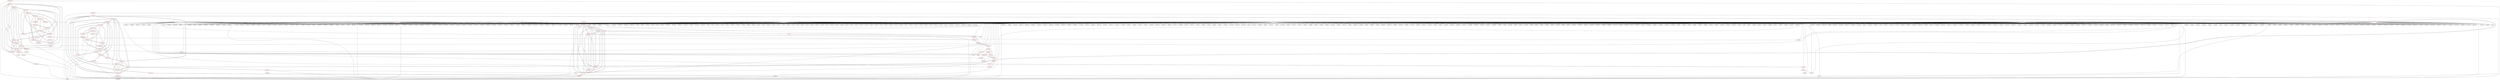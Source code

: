 graph {
	570 [label="(570) R37_T1" color=red]
	488 [label="(488) U41"]
	12 [label="(12) U1"]
	575 [label="(575) T19_T1"]
	571 [label="(571) R38_T1" color=red]
	12 [label="(12) U1"]
	10 [label="(10) U2"]
	576 [label="(576) T20_T1"]
	572 [label="(572) R39_T1" color=red]
	246 [label="(246) J5"]
	12 [label="(12) U1"]
	577 [label="(577) T21_T1"]
	573 [label="(573) R40_T1" color=red]
	586 [label="(586) R51_P1"]
	595 [label="(595) R50_P1"]
	574 [label="(574) T18_T1"]
	577 [label="(577) T21_T1"]
	576 [label="(576) T20_T1"]
	575 [label="(575) T19_T1"]
	574 [label="(574) T18_T1" color=red]
	569 [label="(569) R36_T1"]
	586 [label="(586) R51_P1"]
	595 [label="(595) R50_P1"]
	577 [label="(577) T21_T1"]
	576 [label="(576) T20_T1"]
	575 [label="(575) T19_T1"]
	573 [label="(573) R40_T1"]
	575 [label="(575) T19_T1" color=red]
	570 [label="(570) R37_T1"]
	586 [label="(586) R51_P1"]
	595 [label="(595) R50_P1"]
	574 [label="(574) T18_T1"]
	577 [label="(577) T21_T1"]
	576 [label="(576) T20_T1"]
	573 [label="(573) R40_T1"]
	576 [label="(576) T20_T1" color=red]
	571 [label="(571) R38_T1"]
	586 [label="(586) R51_P1"]
	595 [label="(595) R50_P1"]
	574 [label="(574) T18_T1"]
	577 [label="(577) T21_T1"]
	575 [label="(575) T19_T1"]
	573 [label="(573) R40_T1"]
	577 [label="(577) T21_T1" color=red]
	572 [label="(572) R39_T1"]
	586 [label="(586) R51_P1"]
	595 [label="(595) R50_P1"]
	574 [label="(574) T18_T1"]
	576 [label="(576) T20_T1"]
	575 [label="(575) T19_T1"]
	573 [label="(573) R40_T1"]
	578 [label="(578) T23_P1" color=red]
	588 [label="(588) R48_P1"]
	591 [label="(591) R43_P1"]
	579 [label="(579) T24_P1"]
	584 [label="(584) R44_P1"]
	579 [label="(579) T24_P1" color=red]
	585 [label="(585) R46_P1"]
	578 [label="(578) T23_P1"]
	580 [label="(580) T27_P1" color=red]
	586 [label="(586) R51_P1"]
	581 [label="(581) T28_P1"]
	589 [label="(589) R53_P1"]
	592 [label="(592) R49_P1"]
	581 [label="(581) T28_P1" color=red]
	587 [label="(587) R52_P1"]
	580 [label="(580) T27_P1"]
	582 [label="(582) T25_P1" color=red]
	583 [label="(583) T29_P1"]
	588 [label="(588) R48_P1"]
	590 [label="(590) R45_P1"]
	214 [label="(214) C274"]
	583 [label="(583) T29_P1" color=red]
	582 [label="(582) T25_P1"]
	589 [label="(589) R53_P1"]
	584 [label="(584) R44_P1" color=red]
	197 [label="(197) J2"]
	198 [label="(198) J3"]
	578 [label="(578) T23_P1"]
	585 [label="(585) R46_P1" color=red]
	593 [label="(593) T26_P1"]
	594 [label="(594) R47_P1"]
	579 [label="(579) T24_P1"]
	586 [label="(586) R51_P1" color=red]
	580 [label="(580) T27_P1"]
	595 [label="(595) R50_P1"]
	574 [label="(574) T18_T1"]
	577 [label="(577) T21_T1"]
	576 [label="(576) T20_T1"]
	575 [label="(575) T19_T1"]
	573 [label="(573) R40_T1"]
	587 [label="(587) R52_P1" color=red]
	286 [label="(286) J10"]
	281 [label="(281) U21"]
	581 [label="(581) T28_P1"]
	588 [label="(588) R48_P1" color=red]
	582 [label="(582) T25_P1"]
	578 [label="(578) T23_P1"]
	591 [label="(591) R43_P1"]
	589 [label="(589) R53_P1" color=red]
	583 [label="(583) T29_P1"]
	580 [label="(580) T27_P1"]
	592 [label="(592) R49_P1"]
	590 [label="(590) R45_P1" color=red]
	582 [label="(582) T25_P1"]
	214 [label="(214) C274"]
	591 [label="(591) R43_P1" color=red]
	588 [label="(588) R48_P1"]
	578 [label="(578) T23_P1"]
	592 [label="(592) R49_P1" color=red]
	580 [label="(580) T27_P1"]
	589 [label="(589) R53_P1"]
	593 [label="(593) T26_P1" color=red]
	595 [label="(595) R50_P1"]
	585 [label="(585) R46_P1"]
	594 [label="(594) R47_P1"]
	594 [label="(594) R47_P1" color=red]
	593 [label="(593) T26_P1"]
	585 [label="(585) R46_P1"]
	595 [label="(595) R50_P1" color=red]
	593 [label="(593) T26_P1"]
	586 [label="(586) R51_P1"]
	574 [label="(574) T18_T1"]
	577 [label="(577) T21_T1"]
	576 [label="(576) T20_T1"]
	575 [label="(575) T19_T1"]
	573 [label="(573) R40_T1"]
	596 [label="(596) R36_T1_2" color=red]
	246 [label="(246) J5"]
	12 [label="(12) U1"]
	601 [label="(601) T18_T1_2"]
	597 [label="(597) R37_T1_2" color=red]
	241 [label="(241) U17"]
	247 [label="(247) X1"]
	602 [label="(602) T19_T1_2"]
	598 [label="(598) R38_T1_2" color=red]
	514 [label="(514) R132"]
	12 [label="(12) U1"]
	603 [label="(603) T20_T1_2"]
	599 [label="(599) R39_T1_2" color=red]
	219 [label="(219) J4"]
	12 [label="(12) U1"]
	225 [label="(225) R70"]
	604 [label="(604) T21_T1_2"]
	600 [label="(600) R40_T1_2" color=red]
	613 [label="(613) R51_P1_2"]
	622 [label="(622) R50_P1_2"]
	601 [label="(601) T18_T1_2"]
	604 [label="(604) T21_T1_2"]
	603 [label="(603) T20_T1_2"]
	602 [label="(602) T19_T1_2"]
	601 [label="(601) T18_T1_2" color=red]
	603 [label="(603) T20_T1_2"]
	602 [label="(602) T19_T1_2"]
	604 [label="(604) T21_T1_2"]
	596 [label="(596) R36_T1_2"]
	613 [label="(613) R51_P1_2"]
	622 [label="(622) R50_P1_2"]
	600 [label="(600) R40_T1_2"]
	602 [label="(602) T19_T1_2" color=red]
	603 [label="(603) T20_T1_2"]
	601 [label="(601) T18_T1_2"]
	604 [label="(604) T21_T1_2"]
	597 [label="(597) R37_T1_2"]
	613 [label="(613) R51_P1_2"]
	622 [label="(622) R50_P1_2"]
	600 [label="(600) R40_T1_2"]
	603 [label="(603) T20_T1_2" color=red]
	602 [label="(602) T19_T1_2"]
	601 [label="(601) T18_T1_2"]
	604 [label="(604) T21_T1_2"]
	598 [label="(598) R38_T1_2"]
	613 [label="(613) R51_P1_2"]
	622 [label="(622) R50_P1_2"]
	600 [label="(600) R40_T1_2"]
	604 [label="(604) T21_T1_2" color=red]
	603 [label="(603) T20_T1_2"]
	602 [label="(602) T19_T1_2"]
	601 [label="(601) T18_T1_2"]
	599 [label="(599) R39_T1_2"]
	613 [label="(613) R51_P1_2"]
	622 [label="(622) R50_P1_2"]
	600 [label="(600) R40_T1_2"]
	605 [label="(605) T23_P1_2" color=red]
	615 [label="(615) R48_P1_2"]
	618 [label="(618) R43_P1_2"]
	606 [label="(606) T24_P1_2"]
	611 [label="(611) R44_P1_2"]
	606 [label="(606) T24_P1_2" color=red]
	620 [label="(620) T26_P1_2"]
	610 [label="(610) T29_P1_2"]
	608 [label="(608) T28_P1_2"]
	612 [label="(612) R46_P1_2"]
	605 [label="(605) T23_P1_2"]
	607 [label="(607) T27_P1_2" color=red]
	613 [label="(613) R51_P1_2"]
	608 [label="(608) T28_P1_2"]
	616 [label="(616) R53_P1_2"]
	619 [label="(619) R49_P1_2"]
	608 [label="(608) T28_P1_2" color=red]
	620 [label="(620) T26_P1_2"]
	606 [label="(606) T24_P1_2"]
	610 [label="(610) T29_P1_2"]
	614 [label="(614) R52_P1_2"]
	607 [label="(607) T27_P1_2"]
	609 [label="(609) T25_P1_2" color=red]
	610 [label="(610) T29_P1_2"]
	615 [label="(615) R48_P1_2"]
	617 [label="(617) R45_P1_2"]
	246 [label="(246) J5"]
	610 [label="(610) T29_P1_2" color=red]
	620 [label="(620) T26_P1_2"]
	606 [label="(606) T24_P1_2"]
	608 [label="(608) T28_P1_2"]
	609 [label="(609) T25_P1_2"]
	616 [label="(616) R53_P1_2"]
	611 [label="(611) R44_P1_2" color=red]
	12 [label="(12) U1"]
	605 [label="(605) T23_P1_2"]
	612 [label="(612) R46_P1_2" color=red]
	620 [label="(620) T26_P1_2"]
	621 [label="(621) R47_P1_2"]
	606 [label="(606) T24_P1_2"]
	613 [label="(613) R51_P1_2" color=red]
	607 [label="(607) T27_P1_2"]
	622 [label="(622) R50_P1_2"]
	601 [label="(601) T18_T1_2"]
	604 [label="(604) T21_T1_2"]
	603 [label="(603) T20_T1_2"]
	602 [label="(602) T19_T1_2"]
	600 [label="(600) R40_T1_2"]
	614 [label="(614) R52_P1_2" color=red]
	12 [label="(12) U1"]
	246 [label="(246) J5"]
	608 [label="(608) T28_P1_2"]
	615 [label="(615) R48_P1_2" color=red]
	609 [label="(609) T25_P1_2"]
	605 [label="(605) T23_P1_2"]
	618 [label="(618) R43_P1_2"]
	616 [label="(616) R53_P1_2" color=red]
	610 [label="(610) T29_P1_2"]
	607 [label="(607) T27_P1_2"]
	619 [label="(619) R49_P1_2"]
	617 [label="(617) R45_P1_2" color=red]
	621 [label="(621) R47_P1_2"]
	618 [label="(618) R43_P1_2"]
	619 [label="(619) R49_P1_2"]
	609 [label="(609) T25_P1_2"]
	246 [label="(246) J5"]
	618 [label="(618) R43_P1_2" color=red]
	615 [label="(615) R48_P1_2"]
	605 [label="(605) T23_P1_2"]
	621 [label="(621) R47_P1_2"]
	617 [label="(617) R45_P1_2"]
	619 [label="(619) R49_P1_2"]
	619 [label="(619) R49_P1_2" color=red]
	621 [label="(621) R47_P1_2"]
	617 [label="(617) R45_P1_2"]
	618 [label="(618) R43_P1_2"]
	607 [label="(607) T27_P1_2"]
	616 [label="(616) R53_P1_2"]
	620 [label="(620) T26_P1_2" color=red]
	622 [label="(622) R50_P1_2"]
	606 [label="(606) T24_P1_2"]
	610 [label="(610) T29_P1_2"]
	608 [label="(608) T28_P1_2"]
	612 [label="(612) R46_P1_2"]
	621 [label="(621) R47_P1_2"]
	621 [label="(621) R47_P1_2" color=red]
	617 [label="(617) R45_P1_2"]
	618 [label="(618) R43_P1_2"]
	619 [label="(619) R49_P1_2"]
	620 [label="(620) T26_P1_2"]
	612 [label="(612) R46_P1_2"]
	622 [label="(622) R50_P1_2" color=red]
	620 [label="(620) T26_P1_2"]
	613 [label="(613) R51_P1_2"]
	601 [label="(601) T18_T1_2"]
	604 [label="(604) T21_T1_2"]
	603 [label="(603) T20_T1_2"]
	602 [label="(602) T19_T1_2"]
	600 [label="(600) R40_T1_2"]
	623 [label="(623) R36_T1_3" color=red]
	12 [label="(12) U1"]
	246 [label="(246) J5"]
	628 [label="(628) T18_T1_3"]
	624 [label="(624) R37_T1_3" color=red]
	265 [label="(265) R79"]
	12 [label="(12) U1"]
	272 [label="(272) D2"]
	629 [label="(629) T19_T1_3"]
	625 [label="(625) R38_T1_3" color=red]
	246 [label="(246) J5"]
	12 [label="(12) U1"]
	630 [label="(630) T20_T1_3"]
	626 [label="(626) R39_T1_3" color=red]
	511 [label="(511) R137"]
	510 [label="(510) U42"]
	631 [label="(631) T21_T1_3"]
	627 [label="(627) R40_T1_3" color=red]
	640 [label="(640) R51_P1_3"]
	649 [label="(649) R50_P1_3"]
	628 [label="(628) T18_T1_3"]
	631 [label="(631) T21_T1_3"]
	630 [label="(630) T20_T1_3"]
	629 [label="(629) T19_T1_3"]
	628 [label="(628) T18_T1_3" color=red]
	630 [label="(630) T20_T1_3"]
	629 [label="(629) T19_T1_3"]
	631 [label="(631) T21_T1_3"]
	623 [label="(623) R36_T1_3"]
	640 [label="(640) R51_P1_3"]
	649 [label="(649) R50_P1_3"]
	627 [label="(627) R40_T1_3"]
	629 [label="(629) T19_T1_3" color=red]
	630 [label="(630) T20_T1_3"]
	628 [label="(628) T18_T1_3"]
	631 [label="(631) T21_T1_3"]
	624 [label="(624) R37_T1_3"]
	640 [label="(640) R51_P1_3"]
	649 [label="(649) R50_P1_3"]
	627 [label="(627) R40_T1_3"]
	630 [label="(630) T20_T1_3" color=red]
	629 [label="(629) T19_T1_3"]
	628 [label="(628) T18_T1_3"]
	631 [label="(631) T21_T1_3"]
	625 [label="(625) R38_T1_3"]
	640 [label="(640) R51_P1_3"]
	649 [label="(649) R50_P1_3"]
	627 [label="(627) R40_T1_3"]
	631 [label="(631) T21_T1_3" color=red]
	630 [label="(630) T20_T1_3"]
	629 [label="(629) T19_T1_3"]
	628 [label="(628) T18_T1_3"]
	626 [label="(626) R39_T1_3"]
	640 [label="(640) R51_P1_3"]
	649 [label="(649) R50_P1_3"]
	627 [label="(627) R40_T1_3"]
	632 [label="(632) T23_P1_3" color=red]
	642 [label="(642) R48_P1_3"]
	645 [label="(645) R43_P1_3"]
	633 [label="(633) T24_P1_3"]
	638 [label="(638) R44_P1_3"]
	633 [label="(633) T24_P1_3" color=red]
	647 [label="(647) T26_P1_3"]
	637 [label="(637) T29_P1_3"]
	635 [label="(635) T28_P1_3"]
	639 [label="(639) R46_P1_3"]
	632 [label="(632) T23_P1_3"]
	634 [label="(634) T27_P1_3" color=red]
	640 [label="(640) R51_P1_3"]
	635 [label="(635) T28_P1_3"]
	643 [label="(643) R53_P1_3"]
	646 [label="(646) R49_P1_3"]
	635 [label="(635) T28_P1_3" color=red]
	647 [label="(647) T26_P1_3"]
	633 [label="(633) T24_P1_3"]
	637 [label="(637) T29_P1_3"]
	641 [label="(641) R52_P1_3"]
	634 [label="(634) T27_P1_3"]
	636 [label="(636) T25_P1_3" color=red]
	637 [label="(637) T29_P1_3"]
	642 [label="(642) R48_P1_3"]
	644 [label="(644) R45_P1_3"]
	348 [label="(348) R130"]
	637 [label="(637) T29_P1_3" color=red]
	647 [label="(647) T26_P1_3"]
	633 [label="(633) T24_P1_3"]
	635 [label="(635) T28_P1_3"]
	636 [label="(636) T25_P1_3"]
	643 [label="(643) R53_P1_3"]
	638 [label="(638) R44_P1_3" color=red]
	344 [label="(344) U37"]
	12 [label="(12) U1"]
	632 [label="(632) T23_P1_3"]
	639 [label="(639) R46_P1_3" color=red]
	647 [label="(647) T26_P1_3"]
	648 [label="(648) R47_P1_3"]
	633 [label="(633) T24_P1_3"]
	640 [label="(640) R51_P1_3" color=red]
	634 [label="(634) T27_P1_3"]
	649 [label="(649) R50_P1_3"]
	628 [label="(628) T18_T1_3"]
	631 [label="(631) T21_T1_3"]
	630 [label="(630) T20_T1_3"]
	629 [label="(629) T19_T1_3"]
	627 [label="(627) R40_T1_3"]
	641 [label="(641) R52_P1_3" color=red]
	519 [label="(519) U47"]
	525 [label="(525) R143"]
	635 [label="(635) T28_P1_3"]
	642 [label="(642) R48_P1_3" color=red]
	636 [label="(636) T25_P1_3"]
	632 [label="(632) T23_P1_3"]
	645 [label="(645) R43_P1_3"]
	643 [label="(643) R53_P1_3" color=red]
	637 [label="(637) T29_P1_3"]
	634 [label="(634) T27_P1_3"]
	646 [label="(646) R49_P1_3"]
	644 [label="(644) R45_P1_3" color=red]
	648 [label="(648) R47_P1_3"]
	645 [label="(645) R43_P1_3"]
	646 [label="(646) R49_P1_3"]
	636 [label="(636) T25_P1_3"]
	348 [label="(348) R130"]
	645 [label="(645) R43_P1_3" color=red]
	642 [label="(642) R48_P1_3"]
	632 [label="(632) T23_P1_3"]
	648 [label="(648) R47_P1_3"]
	644 [label="(644) R45_P1_3"]
	646 [label="(646) R49_P1_3"]
	646 [label="(646) R49_P1_3" color=red]
	648 [label="(648) R47_P1_3"]
	644 [label="(644) R45_P1_3"]
	645 [label="(645) R43_P1_3"]
	634 [label="(634) T27_P1_3"]
	643 [label="(643) R53_P1_3"]
	647 [label="(647) T26_P1_3" color=red]
	649 [label="(649) R50_P1_3"]
	633 [label="(633) T24_P1_3"]
	637 [label="(637) T29_P1_3"]
	635 [label="(635) T28_P1_3"]
	639 [label="(639) R46_P1_3"]
	648 [label="(648) R47_P1_3"]
	648 [label="(648) R47_P1_3" color=red]
	644 [label="(644) R45_P1_3"]
	645 [label="(645) R43_P1_3"]
	646 [label="(646) R49_P1_3"]
	647 [label="(647) T26_P1_3"]
	639 [label="(639) R46_P1_3"]
	649 [label="(649) R50_P1_3" color=red]
	647 [label="(647) T26_P1_3"]
	640 [label="(640) R51_P1_3"]
	628 [label="(628) T18_T1_3"]
	631 [label="(631) T21_T1_3"]
	630 [label="(630) T20_T1_3"]
	629 [label="(629) T19_T1_3"]
	627 [label="(627) R40_T1_3"]
	650 [label="(650) +1.5V" color=red]
	432 [label="(432) C213"]
	433 [label="(433) C215"]
	435 [label="(435) C219"]
	434 [label="(434) C217"]
	410 [label="(410) C232"]
	409 [label="(409) C230"]
	453 [label="(453) C194"]
	452 [label="(452) C190"]
	12 [label="(12) U1"]
	389 [label="(389) C208"]
	44 [label="(44) C40"]
	45 [label="(45) C43"]
	46 [label="(46) C46"]
	47 [label="(47) C49"]
	43 [label="(43) C37"]
	48 [label="(48) C29"]
	408 [label="(408) C228"]
	407 [label="(407) C226"]
	406 [label="(406) C224"]
	405 [label="(405) C222"]
	49 [label="(49) C32"]
	412 [label="(412) C220"]
	411 [label="(411) C234"]
	10 [label="(10) U2"]
	64 [label="(64) C8"]
	11 [label="(11) U3"]
	13 [label="(13) R1"]
	111 [label="(111) U4"]
	68 [label="(68) C11"]
	108 [label="(108) U9"]
	195 [label="(195) J19"]
	101 [label="(101) C4"]
	102 [label="(102) C7"]
	103 [label="(103) C31"]
	104 [label="(104) C34"]
	88 [label="(88) C50"]
	89 [label="(89) C53"]
	90 [label="(90) C30"]
	91 [label="(91) C33"]
	92 [label="(92) C36"]
	93 [label="(93) C39"]
	71 [label="(71) C20"]
	72 [label="(72) C23"]
	78 [label="(78) C15"]
	94 [label="(94) C42"]
	74 [label="(74) C3"]
	75 [label="(75) C6"]
	76 [label="(76) C9"]
	77 [label="(77) C12"]
	73 [label="(73) C26"]
	98 [label="(98) C54"]
	174 [label="(174) C81"]
	59 [label="(59) C1"]
	60 [label="(60) C25"]
	95 [label="(95) C45"]
	96 [label="(96) C48"]
	97 [label="(97) C51"]
	164 [label="(164) L6"]
	58 [label="(58) C5"]
	159 [label="(159) R62"]
	79 [label="(79) C18"]
	80 [label="(80) C21"]
	81 [label="(81) C24"]
	82 [label="(82) C27"]
	83 [label="(83) C35"]
	57 [label="(57) C2"]
	53 [label="(53) C13"]
	85 [label="(85) C41"]
	52 [label="(52) C10"]
	84 [label="(84) C38"]
	70 [label="(70) C17"]
	69 [label="(69) C14"]
	54 [label="(54) C16"]
	55 [label="(55) C19"]
	56 [label="(56) C22"]
	87 [label="(87) C47"]
	86 [label="(86) C44"]
	50 [label="(50) C28"]
	51 [label="(51) C52"]
	651 [label="(651) +1.2V" color=red]
	538 [label="(538) C253"]
	173 [label="(173) C80"]
	552 [label="(552) C211"]
	12 [label="(12) U1"]
	484 [label="(484) U45"]
	533 [label="(533) FB12"]
	540 [label="(540) C255"]
	539 [label="(539) C254"]
	532 [label="(532) FB11"]
	343 [label="(343) R115"]
	163 [label="(163) L4"]
	157 [label="(157) R53"]
	467 [label="(467) C246"]
	468 [label="(468) C247"]
	466 [label="(466) C233"]
	471 [label="(471) C264"]
	470 [label="(470) C260"]
	469 [label="(469) C252"]
	464 [label="(464) C227"]
	450 [label="(450) C178"]
	465 [label="(465) C229"]
	652 [label="(652) +5V" color=red]
	240 [label="(240) C117"]
	234 [label="(234) U13"]
	109 [label="(109) U8"]
	110 [label="(110) U10"]
	182 [label="(182) U7"]
	237 [label="(237) C116"]
	108 [label="(108) U9"]
	504 [label="(504) DS11"]
	288 [label="(288) TH2"]
	503 [label="(503) U43"]
	297 [label="(297) TH1"]
	228 [label="(228) U14"]
	197 [label="(197) J2"]
	137 [label="(137) C86"]
	198 [label="(198) J3"]
	194 [label="(194) C77"]
	133 [label="(133) C66"]
	115 [label="(115) R33"]
	187 [label="(187) C93"]
	132 [label="(132) C65"]
	107 [label="(107) U5"]
	549 [label="(549) C241"]
	212 [label="(212) R66"]
	189 [label="(189) C276"]
	196 [label="(196) J1"]
	573 [label="(573) R40_T1"]
	594 [label="(594) R47_P1"]
	590 [label="(590) R45_P1"]
	591 [label="(591) R43_P1"]
	592 [label="(592) R49_P1"]
	653 [label="(653) +3.3V" color=red]
	441 [label="(441) C186"]
	442 [label="(442) C188"]
	192 [label="(192) C68"]
	209 [label="(209) U11"]
	446 [label="(446) C206"]
	239 [label="(239) C114"]
	205 [label="(205) C111"]
	204 [label="(204) C110"]
	203 [label="(203) C109"]
	179 [label="(179) C69"]
	180 [label="(180) R31"]
	162 [label="(162) L5"]
	445 [label="(445) C205"]
	155 [label="(155) R60"]
	176 [label="(176) C83"]
	111 [label="(111) U4"]
	12 [label="(12) U1"]
	246 [label="(246) J5"]
	326 [label="(326) U26"]
	328 [label="(328) U27"]
	531 [label="(531) FB10"]
	382 [label="(382) C158"]
	383 [label="(383) C157"]
	384 [label="(384) C121"]
	385 [label="(385) C120"]
	378 [label="(378) C154"]
	267 [label="(267) DS2"]
	266 [label="(266) R92"]
	379 [label="(379) U32"]
	278 [label="(278) C130"]
	376 [label="(376) C152"]
	270 [label="(270) C129"]
	381 [label="(381) C150"]
	373 [label="(373) U34"]
	374 [label="(374) U33"]
	277 [label="(277) C128"]
	276 [label="(276) C119"]
	273 [label="(273) DS4"]
	524 [label="(524) U48"]
	280 [label="(280) U20"]
	507 [label="(507) C237"]
	515 [label="(515) C261"]
	279 [label="(279) U22"]
	281 [label="(281) U21"]
	264 [label="(264) U18"]
	283 [label="(283) C135"]
	517 [label="(517) R149"]
	287 [label="(287) TH3"]
	262 [label="(262) R80"]
	558 [label="(558) U49"]
	560 [label="(560) C266"]
	563 [label="(563) DS12"]
	292 [label="(292) C133"]
	561 [label="(561) DS13"]
	332 [label="(332) C147"]
	248 [label="(248) J6"]
	241 [label="(241) U17"]
	330 [label="(330) C149"]
	550 [label="(550) C209"]
	554 [label="(554) C212"]
	545 [label="(545) C263"]
	322 [label="(322) DS9"]
	318 [label="(318) DS8"]
	250 [label="(250) Q1"]
	547 [label="(547) C259"]
	310 [label="(310) DS7"]
	314 [label="(314) DS10"]
	519 [label="(519) U47"]
	488 [label="(488) U41"]
	494 [label="(494) U46"]
	485 [label="(485) J17"]
	285 [label="(285) C137"]
	493 [label="(493) J18"]
	350 [label="(350) R119"]
	344 [label="(344) U37"]
	357 [label="(357) J7"]
	353 [label="(353) JP4"]
	352 [label="(352) R121"]
	347 [label="(347) C159"]
	346 [label="(346) R117"]
	351 [label="(351) R120"]
	345 [label="(345) R118"]
	217 [label="(217) U12"]
	363 [label="(363) U35"]
	364 [label="(364) U36"]
	348 [label="(348) R130"]
	654 [label="(654) +1.0V" color=red]
	428 [label="(428) C191"]
	399 [label="(399) C162"]
	400 [label="(400) C166"]
	124 [label="(124) R44"]
	134 [label="(134) C78"]
	12 [label="(12) U1"]
	438 [label="(438) C123"]
	439 [label="(439) C125"]
	413 [label="(413) C181"]
	414 [label="(414) C185"]
	415 [label="(415) C189"]
	420 [label="(420) C201"]
	421 [label="(421) C164"]
	416 [label="(416) C193"]
	401 [label="(401) C170"]
	402 [label="(402) C174"]
	135 [label="(135) C79"]
	430 [label="(430) C198"]
	431 [label="(431) C202"]
	427 [label="(427) C187"]
	114 [label="(114) C76"]
	113 [label="(113) L1"]
	429 [label="(429) C195"]
	129 [label="(129) C74"]
	440 [label="(440) C182"]
	422 [label="(422) C168"]
	423 [label="(423) C172"]
	424 [label="(424) C176"]
	425 [label="(425) C179"]
	426 [label="(426) C183"]
	461 [label="(461) C175"]
	456 [label="(456) C127"]
	394 [label="(394) C167"]
	457 [label="(457) C155"]
	458 [label="(458) C160"]
	393 [label="(393) C163"]
	459 [label="(459) C171"]
	460 [label="(460) C173"]
	396 [label="(396) C165"]
	454 [label="(454) C124"]
	455 [label="(455) C126"]
	397 [label="(397) C161"]
	398 [label="(398) C177"]
	655 [label="(655) +1.8V" color=red]
	392 [label="(392) C203"]
	195 [label="(195) J19"]
	451 [label="(451) C184"]
	449 [label="(449) C169"]
	448 [label="(448) C156"]
	447 [label="(447) C207"]
	463 [label="(463) FB7"]
	391 [label="(391) C199"]
	484 [label="(484) U45"]
	508 [label="(508) C239"]
	544 [label="(544) C262"]
	546 [label="(546) C243"]
	486 [label="(486) R131"]
	524 [label="(524) U48"]
	488 [label="(488) U41"]
	496 [label="(496) R133"]
	510 [label="(510) U42"]
	516 [label="(516) C256"]
	12 [label="(12) U1"]
	509 [label="(509) C240"]
	498 [label="(498) C238"]
	279 [label="(279) U22"]
	499 [label="(499) R139"]
	551 [label="(551) C210"]
	291 [label="(291) C132"]
	494 [label="(494) U46"]
	535 [label="(535) C249"]
	521 [label="(521) RP1"]
	534 [label="(534) C248"]
	518 [label="(518) R140"]
	437 [label="(437) C236"]
	436 [label="(436) C235"]
	153 [label="(153) R51"]
	175 [label="(175) C82"]
	390 [label="(390) C231"]
	108 [label="(108) U9"]
	417 [label="(417) C192"]
	418 [label="(418) C196"]
	419 [label="(419) C200"]
	161 [label="(161) L3"]
	395 [label="(395) C180"]
	656 [label="(656) GND" color=red]
	403 [label="(403) C223"]
	402 [label="(402) C174"]
	401 [label="(401) C170"]
	421 [label="(421) C164"]
	419 [label="(419) C200"]
	420 [label="(420) C201"]
	413 [label="(413) C181"]
	414 [label="(414) C185"]
	418 [label="(418) C196"]
	216 [label="(216) R65"]
	415 [label="(415) C189"]
	416 [label="(416) C193"]
	417 [label="(417) C192"]
	424 [label="(424) C176"]
	422 [label="(422) C168"]
	440 [label="(440) C182"]
	211 [label="(211) C269"]
	441 [label="(441) C186"]
	442 [label="(442) C188"]
	443 [label="(443) C197"]
	444 [label="(444) C204"]
	439 [label="(439) C125"]
	423 [label="(423) C172"]
	438 [label="(438) C123"]
	425 [label="(425) C179"]
	426 [label="(426) C183"]
	427 [label="(427) C187"]
	198 [label="(198) J3"]
	428 [label="(428) C191"]
	429 [label="(429) C195"]
	430 [label="(430) C198"]
	431 [label="(431) C202"]
	410 [label="(410) C232"]
	404 [label="(404) C225"]
	411 [label="(411) C234"]
	406 [label="(406) C224"]
	407 [label="(407) C226"]
	408 [label="(408) C228"]
	409 [label="(409) C230"]
	405 [label="(405) C222"]
	434 [label="(434) C217"]
	435 [label="(435) C219"]
	436 [label="(436) C235"]
	437 [label="(437) C236"]
	209 [label="(209) U11"]
	390 [label="(390) C231"]
	215 [label="(215) C275"]
	214 [label="(214) C274"]
	213 [label="(213) C273"]
	412 [label="(412) C220"]
	454 [label="(454) C124"]
	446 [label="(446) C206"]
	447 [label="(447) C207"]
	448 [label="(448) C156"]
	449 [label="(449) C169"]
	450 [label="(450) C178"]
	451 [label="(451) C184"]
	452 [label="(452) C190"]
	204 [label="(204) C110"]
	453 [label="(453) C194"]
	203 [label="(203) C109"]
	462 [label="(462) C122"]
	455 [label="(455) C126"]
	456 [label="(456) C127"]
	197 [label="(197) J2"]
	472 [label="(472) C288"]
	457 [label="(457) C155"]
	458 [label="(458) C160"]
	459 [label="(459) C171"]
	460 [label="(460) C173"]
	461 [label="(461) C175"]
	205 [label="(205) C111"]
	464 [label="(464) C227"]
	465 [label="(465) C229"]
	466 [label="(466) C233"]
	471 [label="(471) C264"]
	467 [label="(467) C246"]
	468 [label="(468) C247"]
	469 [label="(469) C252"]
	470 [label="(470) C260"]
	399 [label="(399) C162"]
	445 [label="(445) C205"]
	433 [label="(433) C215"]
	400 [label="(400) C166"]
	478 [label="(478) C282"]
	475 [label="(475) C285"]
	476 [label="(476) C284"]
	477 [label="(477) C283"]
	479 [label="(479) C281"]
	480 [label="(480) C280"]
	481 [label="(481) C279"]
	482 [label="(482) C278"]
	483 [label="(483) C277"]
	432 [label="(432) C213"]
	473 [label="(473) C287"]
	474 [label="(474) C286"]
	12 [label="(12) U1"]
	175 [label="(175) C82"]
	109 [label="(109) U8"]
	110 [label="(110) U10"]
	184 [label="(184) R50"]
	176 [label="(176) C83"]
	108 [label="(108) U9"]
	107 [label="(107) U5"]
	111 [label="(111) U4"]
	173 [label="(173) C80"]
	389 [label="(389) C208"]
	169 [label="(169) C98"]
	171 [label="(171) C99"]
	172 [label="(172) C102"]
	210 [label="(210) C270"]
	386 [label="(386) C216"]
	387 [label="(387) C218"]
	388 [label="(388) C221"]
	181 [label="(181) C71"]
	182 [label="(182) U7"]
	165 [label="(165) R58"]
	179 [label="(179) C69"]
	151 [label="(151) C88"]
	152 [label="(152) C101"]
	154 [label="(154) R52"]
	174 [label="(174) C81"]
	156 [label="(156) R61"]
	158 [label="(158) R54"]
	160 [label="(160) R63"]
	149 [label="(149) C87"]
	150 [label="(150) C100"]
	332 [label="(332) C147"]
	313 [label="(313) C138"]
	248 [label="(248) J6"]
	331 [label="(331) C146"]
	321 [label="(321) C139"]
	244 [label="(244) J8"]
	317 [label="(317) C141"]
	308 [label="(308) U28"]
	249 [label="(249) JP3"]
	241 [label="(241) U17"]
	329 [label="(329) C148"]
	245 [label="(245) FB4"]
	330 [label="(330) C149"]
	326 [label="(326) U26"]
	325 [label="(325) C140"]
	328 [label="(328) U27"]
	246 [label="(246) J5"]
	247 [label="(247) X1"]
	306 [label="(306) U30"]
	307 [label="(307) U31"]
	302 [label="(302) U29"]
	303 [label="(303) U23"]
	291 [label="(291) C132"]
	292 [label="(292) C133"]
	295 [label="(295) R98"]
	281 [label="(281) U21"]
	294 [label="(294) Q2"]
	286 [label="(286) J10"]
	259 [label="(259) DS6"]
	258 [label="(258) DS5"]
	285 [label="(285) C137"]
	282 [label="(282) C134"]
	264 [label="(264) U18"]
	283 [label="(283) C135"]
	279 [label="(279) U22"]
	280 [label="(280) U20"]
	256 [label="(256) R88"]
	255 [label="(255) C131"]
	290 [label="(290) D5"]
	284 [label="(284) C136"]
	263 [label="(263) SW1"]
	289 [label="(289) D4"]
	366 [label="(366) FB5"]
	235 [label="(235) R75"]
	360 [label="(360) R125"]
	237 [label="(237) C116"]
	238 [label="(238) C118"]
	239 [label="(239) C114"]
	240 [label="(240) C117"]
	234 [label="(234) U13"]
	219 [label="(219) J4"]
	362 [label="(362) FB6"]
	363 [label="(363) U35"]
	364 [label="(364) U36"]
	217 [label="(217) U12"]
	236 [label="(236) C115"]
	218 [label="(218) BT1"]
	379 [label="(379) U32"]
	278 [label="(278) C130"]
	277 [label="(277) C128"]
	276 [label="(276) C119"]
	383 [label="(383) C157"]
	270 [label="(270) C129"]
	381 [label="(381) C150"]
	382 [label="(382) C158"]
	384 [label="(384) C121"]
	385 [label="(385) C120"]
	377 [label="(377) C153"]
	378 [label="(378) C154"]
	269 [label="(269) DS3"]
	373 [label="(373) U34"]
	344 [label="(344) U37"]
	233 [label="(233) C113"]
	232 [label="(232) C112"]
	230 [label="(230) D1"]
	357 [label="(357) J7"]
	228 [label="(228) U14"]
	347 [label="(347) C159"]
	349 [label="(349) J13"]
	353 [label="(353) JP4"]
	354 [label="(354) R122"]
	355 [label="(355) R123"]
	356 [label="(356) R124"]
	374 [label="(374) U33"]
	375 [label="(375) C151"]
	376 [label="(376) C152"]
	11 [label="(11) U3"]
	10 [label="(10) U2"]
	534 [label="(534) C248"]
	543 [label="(543) C265"]
	542 [label="(542) C258"]
	541 [label="(541) C257"]
	540 [label="(540) C255"]
	539 [label="(539) C254"]
	538 [label="(538) C253"]
	537 [label="(537) C251"]
	536 [label="(536) C250"]
	535 [label="(535) C249"]
	42 [label="(42) R30"]
	41 [label="(41) R29"]
	57 [label="(57) C2"]
	53 [label="(53) C13"]
	49 [label="(49) C32"]
	52 [label="(52) C10"]
	54 [label="(54) C16"]
	48 [label="(48) C29"]
	58 [label="(58) C5"]
	516 [label="(516) C256"]
	55 [label="(55) C19"]
	510 [label="(510) U42"]
	515 [label="(515) C261"]
	503 [label="(503) U43"]
	501 [label="(501) C244"]
	47 [label="(47) C49"]
	51 [label="(51) C52"]
	50 [label="(50) C28"]
	78 [label="(78) C15"]
	56 [label="(56) C22"]
	62 [label="(62) C60"]
	68 [label="(68) C11"]
	560 [label="(560) C266"]
	61 [label="(61) C59"]
	92 [label="(92) C36"]
	96 [label="(96) C48"]
	95 [label="(95) C45"]
	94 [label="(94) C42"]
	93 [label="(93) C39"]
	97 [label="(97) C51"]
	91 [label="(91) C33"]
	90 [label="(90) C30"]
	557 [label="(557) R152"]
	89 [label="(89) C53"]
	60 [label="(60) C25"]
	59 [label="(59) C1"]
	558 [label="(558) U49"]
	73 [label="(73) C26"]
	566 [label="(566) Q4"]
	72 [label="(72) C23"]
	71 [label="(71) C20"]
	565 [label="(565) Q3"]
	70 [label="(70) C17"]
	69 [label="(69) C14"]
	74 [label="(74) C3"]
	82 [label="(82) C27"]
	86 [label="(86) C44"]
	85 [label="(85) C41"]
	84 [label="(84) C38"]
	83 [label="(83) C35"]
	81 [label="(81) C24"]
	80 [label="(80) C21"]
	79 [label="(79) C18"]
	99 [label="(99) C61"]
	88 [label="(88) C50"]
	102 [label="(102) C7"]
	106 [label="(106) C58"]
	105 [label="(105) C57"]
	104 [label="(104) C34"]
	103 [label="(103) C31"]
	87 [label="(87) C47"]
	101 [label="(101) C4"]
	100 [label="(100) C62"]
	98 [label="(98) C54"]
	77 [label="(77) C12"]
	76 [label="(76) C9"]
	75 [label="(75) C6"]
	488 [label="(488) U41"]
	494 [label="(494) U46"]
	493 [label="(493) J18"]
	492 [label="(492) D8"]
	491 [label="(491) J16"]
	46 [label="(46) C46"]
	485 [label="(485) J17"]
	45 [label="(45) C43"]
	44 [label="(44) C40"]
	484 [label="(484) U45"]
	495 [label="(495) SW3"]
	497 [label="(497) R138"]
	43 [label="(43) C37"]
	552 [label="(552) C211"]
	556 [label="(556) C245"]
	554 [label="(554) C212"]
	553 [label="(553) C214"]
	551 [label="(551) C210"]
	550 [label="(550) C209"]
	549 [label="(549) C241"]
	548 [label="(548) C242"]
	547 [label="(547) C259"]
	546 [label="(546) C243"]
	545 [label="(545) C263"]
	544 [label="(544) C262"]
	500 [label="(500) FB9"]
	498 [label="(498) C238"]
	509 [label="(509) C240"]
	508 [label="(508) C239"]
	507 [label="(507) C237"]
	506 [label="(506) R136"]
	527 [label="(527) R147"]
	526 [label="(526) R146"]
	528 [label="(528) R148"]
	520 [label="(520) R144"]
	519 [label="(519) U47"]
	524 [label="(524) U48"]
	522 [label="(522) R141"]
	523 [label="(523) R142"]
	128 [label="(128) C67"]
	397 [label="(397) C161"]
	398 [label="(398) C177"]
	391 [label="(391) C199"]
	396 [label="(396) C165"]
	393 [label="(393) C163"]
	394 [label="(394) C167"]
	187 [label="(187) C93"]
	64 [label="(64) C8"]
	121 [label="(121) R42"]
	63 [label="(63) C55"]
	123 [label="(123) R45"]
	196 [label="(196) J1"]
	189 [label="(189) C276"]
	392 [label="(392) C203"]
	125 [label="(125) R40"]
	395 [label="(395) C180"]
	194 [label="(194) C77"]
	190 [label="(190) C96"]
	191 [label="(191) C70"]
	192 [label="(192) C68"]
	193 [label="(193) C90"]
	144 [label="(144) C104"]
	143 [label="(143) C92"]
	142 [label="(142) C103"]
	132 [label="(132) C65"]
	135 [label="(135) C79"]
	134 [label="(134) C78"]
	15 [label="(15) R28"]
	14 [label="(14) R2"]
	133 [label="(133) C66"]
	66 [label="(66) C63"]
	114 [label="(114) C76"]
	112 [label="(112) R59"]
	65 [label="(65) C56"]
	141 [label="(141) C91"]
	137 [label="(137) C86"]
	136 [label="(136) R46"]
	67 [label="(67) C64"]
	140 [label="(140) C85"]
	139 [label="(139) C97"]
	138 [label="(138) C84"]
	116 [label="(116) R34"]
	576 [label="(576) T20_T1"]
	575 [label="(575) T19_T1"]
	574 [label="(574) T18_T1"]
	577 [label="(577) T21_T1"]
	593 [label="(593) T26_P1"]
	579 [label="(579) T24_P1"]
	583 [label="(583) T29_P1"]
	581 [label="(581) T28_P1"]
	570 -- 488
	570 -- 12
	570 -- 575
	571 -- 12
	571 -- 10
	571 -- 576
	572 -- 246
	572 -- 12
	572 -- 577
	573 -- 586
	573 -- 595
	573 -- 574
	573 -- 577
	573 -- 576
	573 -- 575
	574 -- 569
	574 -- 586
	574 -- 595
	574 -- 577
	574 -- 576
	574 -- 575
	574 -- 573
	575 -- 570
	575 -- 586
	575 -- 595
	575 -- 574
	575 -- 577
	575 -- 576
	575 -- 573
	576 -- 571
	576 -- 586
	576 -- 595
	576 -- 574
	576 -- 577
	576 -- 575
	576 -- 573
	577 -- 572
	577 -- 586
	577 -- 595
	577 -- 574
	577 -- 576
	577 -- 575
	577 -- 573
	578 -- 588
	578 -- 591
	578 -- 579
	578 -- 584
	579 -- 585
	579 -- 578
	580 -- 586
	580 -- 581
	580 -- 589
	580 -- 592
	581 -- 587
	581 -- 580
	582 -- 583
	582 -- 588
	582 -- 590
	582 -- 214
	583 -- 582
	583 -- 589
	584 -- 197
	584 -- 198
	584 -- 578
	585 -- 593
	585 -- 594
	585 -- 579
	586 -- 580
	586 -- 595
	586 -- 574
	586 -- 577
	586 -- 576
	586 -- 575
	586 -- 573
	587 -- 286
	587 -- 281
	587 -- 581
	588 -- 582
	588 -- 578
	588 -- 591
	589 -- 583
	589 -- 580
	589 -- 592
	590 -- 582
	590 -- 214
	591 -- 588
	591 -- 578
	592 -- 580
	592 -- 589
	593 -- 595
	593 -- 585
	593 -- 594
	594 -- 593
	594 -- 585
	595 -- 593
	595 -- 586
	595 -- 574
	595 -- 577
	595 -- 576
	595 -- 575
	595 -- 573
	596 -- 246
	596 -- 12
	596 -- 601
	597 -- 241
	597 -- 247
	597 -- 602
	598 -- 514
	598 -- 12
	598 -- 603
	599 -- 219
	599 -- 12
	599 -- 225
	599 -- 604
	600 -- 613
	600 -- 622
	600 -- 601
	600 -- 604
	600 -- 603
	600 -- 602
	601 -- 603
	601 -- 602
	601 -- 604
	601 -- 596
	601 -- 613
	601 -- 622
	601 -- 600
	602 -- 603
	602 -- 601
	602 -- 604
	602 -- 597
	602 -- 613
	602 -- 622
	602 -- 600
	603 -- 602
	603 -- 601
	603 -- 604
	603 -- 598
	603 -- 613
	603 -- 622
	603 -- 600
	604 -- 603
	604 -- 602
	604 -- 601
	604 -- 599
	604 -- 613
	604 -- 622
	604 -- 600
	605 -- 615
	605 -- 618
	605 -- 606
	605 -- 611
	606 -- 620
	606 -- 610
	606 -- 608
	606 -- 612
	606 -- 605
	607 -- 613
	607 -- 608
	607 -- 616
	607 -- 619
	608 -- 620
	608 -- 606
	608 -- 610
	608 -- 614
	608 -- 607
	609 -- 610
	609 -- 615
	609 -- 617
	609 -- 246
	610 -- 620
	610 -- 606
	610 -- 608
	610 -- 609
	610 -- 616
	611 -- 12
	611 -- 605
	612 -- 620
	612 -- 621
	612 -- 606
	613 -- 607
	613 -- 622
	613 -- 601
	613 -- 604
	613 -- 603
	613 -- 602
	613 -- 600
	614 -- 12
	614 -- 246
	614 -- 608
	615 -- 609
	615 -- 605
	615 -- 618
	616 -- 610
	616 -- 607
	616 -- 619
	617 -- 621
	617 -- 618
	617 -- 619
	617 -- 609
	617 -- 246
	618 -- 615
	618 -- 605
	618 -- 621
	618 -- 617
	618 -- 619
	619 -- 621
	619 -- 617
	619 -- 618
	619 -- 607
	619 -- 616
	620 -- 622
	620 -- 606
	620 -- 610
	620 -- 608
	620 -- 612
	620 -- 621
	621 -- 617
	621 -- 618
	621 -- 619
	621 -- 620
	621 -- 612
	622 -- 620
	622 -- 613
	622 -- 601
	622 -- 604
	622 -- 603
	622 -- 602
	622 -- 600
	623 -- 12
	623 -- 246
	623 -- 628
	624 -- 265
	624 -- 12
	624 -- 272
	624 -- 629
	625 -- 246
	625 -- 12
	625 -- 630
	626 -- 511
	626 -- 510
	626 -- 631
	627 -- 640
	627 -- 649
	627 -- 628
	627 -- 631
	627 -- 630
	627 -- 629
	628 -- 630
	628 -- 629
	628 -- 631
	628 -- 623
	628 -- 640
	628 -- 649
	628 -- 627
	629 -- 630
	629 -- 628
	629 -- 631
	629 -- 624
	629 -- 640
	629 -- 649
	629 -- 627
	630 -- 629
	630 -- 628
	630 -- 631
	630 -- 625
	630 -- 640
	630 -- 649
	630 -- 627
	631 -- 630
	631 -- 629
	631 -- 628
	631 -- 626
	631 -- 640
	631 -- 649
	631 -- 627
	632 -- 642
	632 -- 645
	632 -- 633
	632 -- 638
	633 -- 647
	633 -- 637
	633 -- 635
	633 -- 639
	633 -- 632
	634 -- 640
	634 -- 635
	634 -- 643
	634 -- 646
	635 -- 647
	635 -- 633
	635 -- 637
	635 -- 641
	635 -- 634
	636 -- 637
	636 -- 642
	636 -- 644
	636 -- 348
	637 -- 647
	637 -- 633
	637 -- 635
	637 -- 636
	637 -- 643
	638 -- 344
	638 -- 12
	638 -- 632
	639 -- 647
	639 -- 648
	639 -- 633
	640 -- 634
	640 -- 649
	640 -- 628
	640 -- 631
	640 -- 630
	640 -- 629
	640 -- 627
	641 -- 519
	641 -- 525
	641 -- 635
	642 -- 636
	642 -- 632
	642 -- 645
	643 -- 637
	643 -- 634
	643 -- 646
	644 -- 648
	644 -- 645
	644 -- 646
	644 -- 636
	644 -- 348
	645 -- 642
	645 -- 632
	645 -- 648
	645 -- 644
	645 -- 646
	646 -- 648
	646 -- 644
	646 -- 645
	646 -- 634
	646 -- 643
	647 -- 649
	647 -- 633
	647 -- 637
	647 -- 635
	647 -- 639
	647 -- 648
	648 -- 644
	648 -- 645
	648 -- 646
	648 -- 647
	648 -- 639
	649 -- 647
	649 -- 640
	649 -- 628
	649 -- 631
	649 -- 630
	649 -- 629
	649 -- 627
	650 -- 432
	650 -- 433
	650 -- 435
	650 -- 434
	650 -- 410
	650 -- 409
	650 -- 453
	650 -- 452
	650 -- 12
	650 -- 389
	650 -- 44
	650 -- 45
	650 -- 46
	650 -- 47
	650 -- 43
	650 -- 48
	650 -- 408
	650 -- 407
	650 -- 406
	650 -- 405
	650 -- 49
	650 -- 412
	650 -- 411
	650 -- 10
	650 -- 64
	650 -- 11
	650 -- 13
	650 -- 111
	650 -- 68
	650 -- 108
	650 -- 195
	650 -- 101
	650 -- 102
	650 -- 103
	650 -- 104
	650 -- 88
	650 -- 89
	650 -- 90
	650 -- 91
	650 -- 92
	650 -- 93
	650 -- 71
	650 -- 72
	650 -- 78
	650 -- 94
	650 -- 74
	650 -- 75
	650 -- 76
	650 -- 77
	650 -- 73
	650 -- 98
	650 -- 174
	650 -- 59
	650 -- 60
	650 -- 95
	650 -- 96
	650 -- 97
	650 -- 164
	650 -- 58
	650 -- 159
	650 -- 79
	650 -- 80
	650 -- 81
	650 -- 82
	650 -- 83
	650 -- 57
	650 -- 53
	650 -- 85
	650 -- 52
	650 -- 84
	650 -- 70
	650 -- 69
	650 -- 54
	650 -- 55
	650 -- 56
	650 -- 87
	650 -- 86
	650 -- 50
	650 -- 51
	651 -- 538
	651 -- 173
	651 -- 552
	651 -- 12
	651 -- 484
	651 -- 533
	651 -- 540
	651 -- 539
	651 -- 532
	651 -- 343
	651 -- 163
	651 -- 157
	651 -- 467
	651 -- 468
	651 -- 466
	651 -- 471
	651 -- 470
	651 -- 469
	651 -- 464
	651 -- 450
	651 -- 465
	652 -- 240
	652 -- 234
	652 -- 109
	652 -- 110
	652 -- 182
	652 -- 237
	652 -- 108
	652 -- 504
	652 -- 288
	652 -- 503
	652 -- 297
	652 -- 228
	652 -- 197
	652 -- 137
	652 -- 198
	652 -- 194
	652 -- 133
	652 -- 115
	652 -- 187
	652 -- 132
	652 -- 107
	652 -- 549
	652 -- 212
	652 -- 189
	652 -- 196
	652 -- 573
	652 -- 594
	652 -- 590
	652 -- 591
	652 -- 592
	653 -- 441
	653 -- 442
	653 -- 192
	653 -- 209
	653 -- 446
	653 -- 239
	653 -- 205
	653 -- 204
	653 -- 203
	653 -- 179
	653 -- 180
	653 -- 162
	653 -- 445
	653 -- 155
	653 -- 176
	653 -- 111
	653 -- 12
	653 -- 246
	653 -- 326
	653 -- 328
	653 -- 531
	653 -- 382
	653 -- 383
	653 -- 384
	653 -- 385
	653 -- 378
	653 -- 267
	653 -- 266
	653 -- 379
	653 -- 278
	653 -- 376
	653 -- 270
	653 -- 381
	653 -- 373
	653 -- 374
	653 -- 277
	653 -- 276
	653 -- 273
	653 -- 524
	653 -- 280
	653 -- 507
	653 -- 515
	653 -- 279
	653 -- 281
	653 -- 264
	653 -- 283
	653 -- 517
	653 -- 287
	653 -- 262
	653 -- 558
	653 -- 560
	653 -- 563
	653 -- 292
	653 -- 561
	653 -- 332
	653 -- 248
	653 -- 241
	653 -- 330
	653 -- 550
	653 -- 554
	653 -- 545
	653 -- 322
	653 -- 318
	653 -- 250
	653 -- 547
	653 -- 310
	653 -- 314
	653 -- 519
	653 -- 488
	653 -- 494
	653 -- 485
	653 -- 285
	653 -- 493
	653 -- 350
	653 -- 344
	653 -- 357
	653 -- 353
	653 -- 352
	653 -- 347
	653 -- 346
	653 -- 351
	653 -- 345
	653 -- 217
	653 -- 363
	653 -- 364
	653 -- 348
	654 -- 428
	654 -- 399
	654 -- 400
	654 -- 124
	654 -- 134
	654 -- 12
	654 -- 438
	654 -- 439
	654 -- 413
	654 -- 414
	654 -- 415
	654 -- 420
	654 -- 421
	654 -- 416
	654 -- 401
	654 -- 402
	654 -- 135
	654 -- 430
	654 -- 431
	654 -- 427
	654 -- 114
	654 -- 113
	654 -- 429
	654 -- 129
	654 -- 440
	654 -- 422
	654 -- 423
	654 -- 424
	654 -- 425
	654 -- 426
	654 -- 461
	654 -- 456
	654 -- 394
	654 -- 457
	654 -- 458
	654 -- 393
	654 -- 459
	654 -- 460
	654 -- 396
	654 -- 454
	654 -- 455
	654 -- 397
	654 -- 398
	655 -- 392
	655 -- 195
	655 -- 451
	655 -- 449
	655 -- 448
	655 -- 447
	655 -- 463
	655 -- 391
	655 -- 484
	655 -- 508
	655 -- 544
	655 -- 546
	655 -- 486
	655 -- 524
	655 -- 488
	655 -- 496
	655 -- 510
	655 -- 516
	655 -- 12
	655 -- 509
	655 -- 498
	655 -- 279
	655 -- 499
	655 -- 551
	655 -- 291
	655 -- 494
	655 -- 535
	655 -- 521
	655 -- 534
	655 -- 518
	655 -- 437
	655 -- 436
	655 -- 153
	655 -- 175
	655 -- 390
	655 -- 108
	655 -- 417
	655 -- 418
	655 -- 419
	655 -- 161
	655 -- 395
	656 -- 403
	656 -- 402
	656 -- 401
	656 -- 421
	656 -- 419
	656 -- 420
	656 -- 413
	656 -- 414
	656 -- 418
	656 -- 216
	656 -- 415
	656 -- 416
	656 -- 417
	656 -- 424
	656 -- 422
	656 -- 440
	656 -- 211
	656 -- 441
	656 -- 442
	656 -- 443
	656 -- 444
	656 -- 439
	656 -- 423
	656 -- 438
	656 -- 425
	656 -- 426
	656 -- 427
	656 -- 198
	656 -- 428
	656 -- 429
	656 -- 430
	656 -- 431
	656 -- 410
	656 -- 404
	656 -- 411
	656 -- 406
	656 -- 407
	656 -- 408
	656 -- 409
	656 -- 405
	656 -- 434
	656 -- 435
	656 -- 436
	656 -- 437
	656 -- 209
	656 -- 390
	656 -- 215
	656 -- 214
	656 -- 213
	656 -- 412
	656 -- 454
	656 -- 446
	656 -- 447
	656 -- 448
	656 -- 449
	656 -- 450
	656 -- 451
	656 -- 452
	656 -- 204
	656 -- 453
	656 -- 203
	656 -- 462
	656 -- 455
	656 -- 456
	656 -- 197
	656 -- 472
	656 -- 457
	656 -- 458
	656 -- 459
	656 -- 460
	656 -- 461
	656 -- 205
	656 -- 464
	656 -- 465
	656 -- 466
	656 -- 471
	656 -- 467
	656 -- 468
	656 -- 469
	656 -- 470
	656 -- 399
	656 -- 445
	656 -- 433
	656 -- 400
	656 -- 478
	656 -- 475
	656 -- 476
	656 -- 477
	656 -- 479
	656 -- 480
	656 -- 481
	656 -- 482
	656 -- 483
	656 -- 432
	656 -- 473
	656 -- 474
	656 -- 12
	656 -- 175
	656 -- 109
	656 -- 110
	656 -- 184
	656 -- 176
	656 -- 108
	656 -- 107
	656 -- 111
	656 -- 173
	656 -- 389
	656 -- 169
	656 -- 171
	656 -- 172
	656 -- 210
	656 -- 386
	656 -- 387
	656 -- 388
	656 -- 181
	656 -- 182
	656 -- 165
	656 -- 179
	656 -- 151
	656 -- 152
	656 -- 154
	656 -- 174
	656 -- 156
	656 -- 158
	656 -- 160
	656 -- 149
	656 -- 150
	656 -- 332
	656 -- 313
	656 -- 248
	656 -- 331
	656 -- 321
	656 -- 244
	656 -- 317
	656 -- 308
	656 -- 249
	656 -- 241
	656 -- 329
	656 -- 245
	656 -- 330
	656 -- 326
	656 -- 325
	656 -- 328
	656 -- 246
	656 -- 247
	656 -- 306
	656 -- 307
	656 -- 302
	656 -- 303
	656 -- 291
	656 -- 292
	656 -- 295
	656 -- 281
	656 -- 294
	656 -- 286
	656 -- 259
	656 -- 258
	656 -- 285
	656 -- 282
	656 -- 264
	656 -- 283
	656 -- 279
	656 -- 280
	656 -- 256
	656 -- 255
	656 -- 290
	656 -- 284
	656 -- 263
	656 -- 289
	656 -- 366
	656 -- 235
	656 -- 360
	656 -- 237
	656 -- 238
	656 -- 239
	656 -- 240
	656 -- 234
	656 -- 219
	656 -- 362
	656 -- 363
	656 -- 364
	656 -- 217
	656 -- 236
	656 -- 218
	656 -- 379
	656 -- 278
	656 -- 277
	656 -- 276
	656 -- 383
	656 -- 270
	656 -- 381
	656 -- 382
	656 -- 384
	656 -- 385
	656 -- 377
	656 -- 378
	656 -- 269
	656 -- 373
	656 -- 344
	656 -- 233
	656 -- 232
	656 -- 230
	656 -- 357
	656 -- 228
	656 -- 347
	656 -- 349
	656 -- 353
	656 -- 354
	656 -- 355
	656 -- 356
	656 -- 374
	656 -- 375
	656 -- 376
	656 -- 11
	656 -- 10
	656 -- 534
	656 -- 543
	656 -- 542
	656 -- 541
	656 -- 540
	656 -- 539
	656 -- 538
	656 -- 537
	656 -- 536
	656 -- 535
	656 -- 42
	656 -- 41
	656 -- 57
	656 -- 53
	656 -- 49
	656 -- 52
	656 -- 54
	656 -- 48
	656 -- 58
	656 -- 516
	656 -- 55
	656 -- 510
	656 -- 515
	656 -- 503
	656 -- 501
	656 -- 47
	656 -- 51
	656 -- 50
	656 -- 78
	656 -- 56
	656 -- 62
	656 -- 68
	656 -- 560
	656 -- 61
	656 -- 92
	656 -- 96
	656 -- 95
	656 -- 94
	656 -- 93
	656 -- 97
	656 -- 91
	656 -- 90
	656 -- 557
	656 -- 89
	656 -- 60
	656 -- 59
	656 -- 558
	656 -- 73
	656 -- 566
	656 -- 72
	656 -- 71
	656 -- 565
	656 -- 70
	656 -- 69
	656 -- 74
	656 -- 82
	656 -- 86
	656 -- 85
	656 -- 84
	656 -- 83
	656 -- 81
	656 -- 80
	656 -- 79
	656 -- 99
	656 -- 88
	656 -- 102
	656 -- 106
	656 -- 105
	656 -- 104
	656 -- 103
	656 -- 87
	656 -- 101
	656 -- 100
	656 -- 98
	656 -- 77
	656 -- 76
	656 -- 75
	656 -- 488
	656 -- 494
	656 -- 493
	656 -- 492
	656 -- 491
	656 -- 46
	656 -- 485
	656 -- 45
	656 -- 44
	656 -- 484
	656 -- 495
	656 -- 497
	656 -- 43
	656 -- 552
	656 -- 556
	656 -- 554
	656 -- 553
	656 -- 551
	656 -- 550
	656 -- 549
	656 -- 548
	656 -- 547
	656 -- 546
	656 -- 545
	656 -- 544
	656 -- 500
	656 -- 498
	656 -- 509
	656 -- 508
	656 -- 507
	656 -- 506
	656 -- 527
	656 -- 526
	656 -- 528
	656 -- 520
	656 -- 519
	656 -- 524
	656 -- 522
	656 -- 523
	656 -- 128
	656 -- 397
	656 -- 398
	656 -- 391
	656 -- 396
	656 -- 393
	656 -- 394
	656 -- 187
	656 -- 64
	656 -- 121
	656 -- 63
	656 -- 123
	656 -- 196
	656 -- 189
	656 -- 392
	656 -- 125
	656 -- 395
	656 -- 194
	656 -- 190
	656 -- 191
	656 -- 192
	656 -- 193
	656 -- 144
	656 -- 143
	656 -- 142
	656 -- 132
	656 -- 135
	656 -- 134
	656 -- 15
	656 -- 14
	656 -- 133
	656 -- 66
	656 -- 114
	656 -- 112
	656 -- 65
	656 -- 141
	656 -- 137
	656 -- 136
	656 -- 67
	656 -- 140
	656 -- 139
	656 -- 138
	656 -- 116
	656 -- 576
	656 -- 575
	656 -- 574
	656 -- 577
	656 -- 593
	656 -- 579
	656 -- 583
	656 -- 581
}